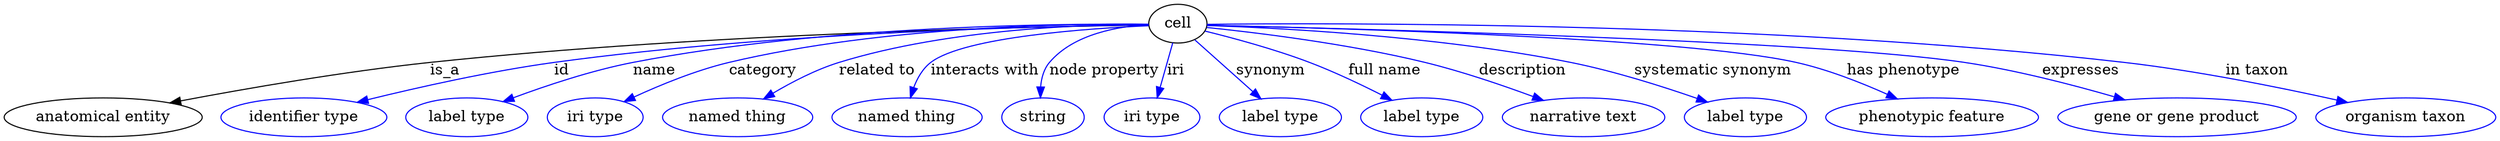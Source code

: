 digraph {
	graph [bb="0,0,1854,122"];
	node [label="\N"];
	cell	 [height=0.5,
		label=cell,
		pos="876.25,104",
		width=0.75];
	"anatomical entity"	 [height=0.5,
		pos="71.251,18",
		width=1.9792];
	cell -> "anatomical entity"	 [label=is_a,
		lp="338.53,61",
		pos="e,123.26,30.397 848.98,103.33 768.69,101.13 526.2,92.747 326.7,68 260.06,59.734 184.72,44.218 133.23,32.653"];
	id	 [color=blue,
		height=0.5,
		label="identifier type",
		pos="220.25,18",
		width=1.652];
	cell -> id	 [color=blue,
		label=id,
		lp="424.7,61",
		pos="e,262.31,30.897 849.23,103.41 778.2,101.52 580.53,94.139 418.36,68 368,59.882 311.7,45.106 272.03,33.714",
		style=solid];
	name	 [color=blue,
		height=0.5,
		label="label type",
		pos="342.25,18",
		width=1.2425];
	cell -> name	 [color=blue,
		label=name,
		lp="494.41,61",
		pos="e,372.24,31.548 849.25,102.47 771.8,97.942 549.9,83.908 478.93,68 445.23,60.444 408.54,46.699 381.67,35.53",
		style=solid];
	category	 [color=blue,
		height=0.5,
		label="iri type",
		pos="440.25,18",
		width=0.9834];
	cell -> category	 [color=blue,
		label=category,
		lp="574.35,61",
		pos="e,464.27,31.638 849.28,102.13 781.66,97.26 606.36,83.498 550.06,68 523.14,60.591 494.49,47.345 473.2,36.347",
		style=solid];
	"related to"	 [color=blue,
		height=0.5,
		label="named thing",
		pos="547.25,18",
		width=1.5019];
	cell -> "related to"	 [color=blue,
		label="related to",
		lp="657.49,61",
		pos="e,569.43,34.6 849.51,101.42 794.56,95.886 670.74,82.249 630.78,68 612.15,61.357 593.1,50.338 577.9,40.333",
		style=solid];
	"interacts with"	 [color=blue,
		height=0.5,
		label="named thing",
		pos="673.25,18",
		width=1.5019];
	cell -> "interacts with"	 [color=blue,
		label="interacts with",
		lp="737.16,61",
		pos="e,678.08,36.349 849.21,101.42 805.49,96.782 721.79,85.82 698.44,68 691.11,62.405 685.75,54.089 681.91,45.839",
		style=solid];
	"node property"	 [color=blue,
		height=0.5,
		label=string,
		pos="775.25,18",
		width=0.8403];
	cell -> "node property"	 [color=blue,
		label="node property",
		lp="824.32,61",
		pos="e,774.74,36.474 849.46,100.43 828.79,96.232 801.12,87.214 785.11,68 780.13,62.018 777.4,54.241 775.98,46.609",
		style=solid];
	iri	 [color=blue,
		height=0.5,
		label="iri type",
		pos="859.25,18",
		width=0.9834];
	cell -> iri	 [color=blue,
		label=iri,
		lp="875.47,61",
		pos="e,862.79,35.917 872.65,85.762 870.35,74.168 867.34,58.931 864.75,45.843",
		style=solid];
	synonym	 [color=blue,
		height=0.5,
		label="label type",
		pos="957.25,18",
		width=1.2425];
	cell -> synonym	 [color=blue,
		label=synonym,
		lp="947.92,61",
		pos="e,941.23,35.01 890.73,88.625 902.82,75.789 920.28,57.257 934.27,42.397",
		style=solid];
	"full name"	 [color=blue,
		height=0.5,
		label="label type",
		pos="1064.3,18",
		width=1.2425];
	cell -> "full name"	 [color=blue,
		label="full name",
		lp="1031.9,61",
		pos="e,1040.1,33.432 901.23,96.476 921.98,89.903 952.06,79.613 977.25,68 995.63,59.525 1015.3,48.442 1031.2,38.866",
		style=solid];
	description	 [color=blue,
		height=0.5,
		label="narrative text",
		pos="1184.3,18",
		width=1.5834];
	cell -> description	 [color=blue,
		label=description,
		lp="1131.4,61",
		pos="e,1152.5,33.038 902.83,100.54 939.29,95.425 1006.6,84.604 1062.3,68 1089.9,59.743 1119.9,47.485 1143.3,37.174",
		style=solid];
	"systematic synonym"	 [color=blue,
		height=0.5,
		label="label type",
		pos="1304.3,18",
		width=1.2425];
	cell -> "systematic synonym"	 [color=blue,
		label="systematic synonym",
		lp="1270.2,61",
		pos="e,1273.9,31.238 903.4,102.66 955.16,99.663 1071.3,90.793 1166.3,68 1200.1,59.87 1237.2,46.164 1264.3,35.156",
		style=solid];
	"has phenotype"	 [color=blue,
		height=0.5,
		label="phenotypic feature",
		pos="1443.3,18",
		width=2.1155];
	cell -> "has phenotype"	 [color=blue,
		label="has phenotype",
		lp="1410.5,61",
		pos="e,1413.4,34.718 903.23,103.07 988.18,99.946 1249.4,88.855 1331.3,68 1356.6,61.544 1383.4,49.773 1404.4,39.274",
		style=solid];
	expresses	 [color=blue,
		height=0.5,
		label="gene or gene product",
		pos="1622.3,18",
		width=2.3474];
	cell -> expresses	 [color=blue,
		label=expresses,
		lp="1538.1,61",
		pos="e,1579.7,33.578 903.54,103.12 1003.1,99.794 1346.3,87.16 1454.3,68 1493.8,60.985 1537.1,47.931 1569.9,36.921",
		style=solid];
	"in taxon"	 [color=blue,
		height=0.5,
		label="organism taxon",
		pos="1789.3,18",
		width=1.7978];
	cell -> "in taxon"	 [color=blue,
		label="in taxon",
		lp="1666,61",
		pos="e,1743.8,30.874 903.41,103.18 1014.8,99.724 1437,85.71 1569.3,68 1626.1,60.388 1689.9,45.126 1734.1,33.455",
		style=solid];
}
